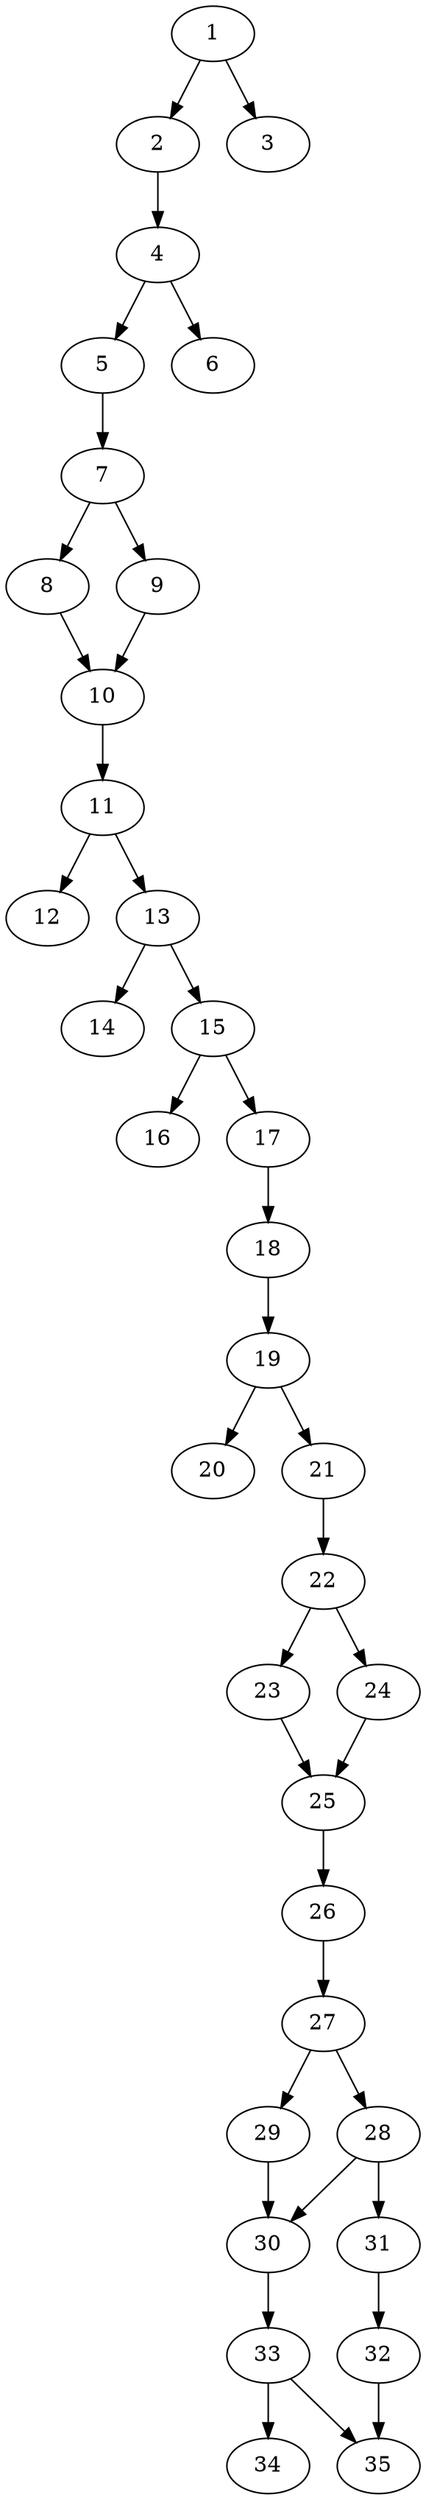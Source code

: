 // DAG automatically generated by daggen at Thu Oct  3 14:05:36 2019
// ./daggen --dot -n 35 --ccr 0.5 --fat 0.3 --regular 0.5 --density 0.6 --mindata 5242880 --maxdata 52428800 
digraph G {
  1 [size="34185216", alpha="0.15", expect_size="17092608"] 
  1 -> 2 [size ="17092608"]
  1 -> 3 [size ="17092608"]
  2 [size="47280128", alpha="0.01", expect_size="23640064"] 
  2 -> 4 [size ="23640064"]
  3 [size="54726656", alpha="0.05", expect_size="27363328"] 
  4 [size="22165504", alpha="0.16", expect_size="11082752"] 
  4 -> 5 [size ="11082752"]
  4 -> 6 [size ="11082752"]
  5 [size="30896128", alpha="0.05", expect_size="15448064"] 
  5 -> 7 [size ="15448064"]
  6 [size="42721280", alpha="0.01", expect_size="21360640"] 
  7 [size="23298048", alpha="0.10", expect_size="11649024"] 
  7 -> 8 [size ="11649024"]
  7 -> 9 [size ="11649024"]
  8 [size="71870464", alpha="0.09", expect_size="35935232"] 
  8 -> 10 [size ="35935232"]
  9 [size="83679232", alpha="0.10", expect_size="41839616"] 
  9 -> 10 [size ="41839616"]
  10 [size="77985792", alpha="0.09", expect_size="38992896"] 
  10 -> 11 [size ="38992896"]
  11 [size="37683200", alpha="0.09", expect_size="18841600"] 
  11 -> 12 [size ="18841600"]
  11 -> 13 [size ="18841600"]
  12 [size="13471744", alpha="0.13", expect_size="6735872"] 
  13 [size="17989632", alpha="0.08", expect_size="8994816"] 
  13 -> 14 [size ="8994816"]
  13 -> 15 [size ="8994816"]
  14 [size="42999808", alpha="0.10", expect_size="21499904"] 
  15 [size="22814720", alpha="0.02", expect_size="11407360"] 
  15 -> 16 [size ="11407360"]
  15 -> 17 [size ="11407360"]
  16 [size="46360576", alpha="0.09", expect_size="23180288"] 
  17 [size="48803840", alpha="0.03", expect_size="24401920"] 
  17 -> 18 [size ="24401920"]
  18 [size="97992704", alpha="0.02", expect_size="48996352"] 
  18 -> 19 [size ="48996352"]
  19 [size="47919104", alpha="0.05", expect_size="23959552"] 
  19 -> 20 [size ="23959552"]
  19 -> 21 [size ="23959552"]
  20 [size="95334400", alpha="0.02", expect_size="47667200"] 
  21 [size="42653696", alpha="0.04", expect_size="21326848"] 
  21 -> 22 [size ="21326848"]
  22 [size="84398080", alpha="0.14", expect_size="42199040"] 
  22 -> 23 [size ="42199040"]
  22 -> 24 [size ="42199040"]
  23 [size="49369088", alpha="0.14", expect_size="24684544"] 
  23 -> 25 [size ="24684544"]
  24 [size="85825536", alpha="0.16", expect_size="42912768"] 
  24 -> 25 [size ="42912768"]
  25 [size="37570560", alpha="0.02", expect_size="18785280"] 
  25 -> 26 [size ="18785280"]
  26 [size="46682112", alpha="0.15", expect_size="23341056"] 
  26 -> 27 [size ="23341056"]
  27 [size="89298944", alpha="0.11", expect_size="44649472"] 
  27 -> 28 [size ="44649472"]
  27 -> 29 [size ="44649472"]
  28 [size="102526976", alpha="0.19", expect_size="51263488"] 
  28 -> 30 [size ="51263488"]
  28 -> 31 [size ="51263488"]
  29 [size="16175104", alpha="0.04", expect_size="8087552"] 
  29 -> 30 [size ="8087552"]
  30 [size="40024064", alpha="0.02", expect_size="20012032"] 
  30 -> 33 [size ="20012032"]
  31 [size="50601984", alpha="0.07", expect_size="25300992"] 
  31 -> 32 [size ="25300992"]
  32 [size="71608320", alpha="0.11", expect_size="35804160"] 
  32 -> 35 [size ="35804160"]
  33 [size="45465600", alpha="0.18", expect_size="22732800"] 
  33 -> 34 [size ="22732800"]
  33 -> 35 [size ="22732800"]
  34 [size="16418816", alpha="0.11", expect_size="8209408"] 
  35 [size="90517504", alpha="0.08", expect_size="45258752"] 
}
